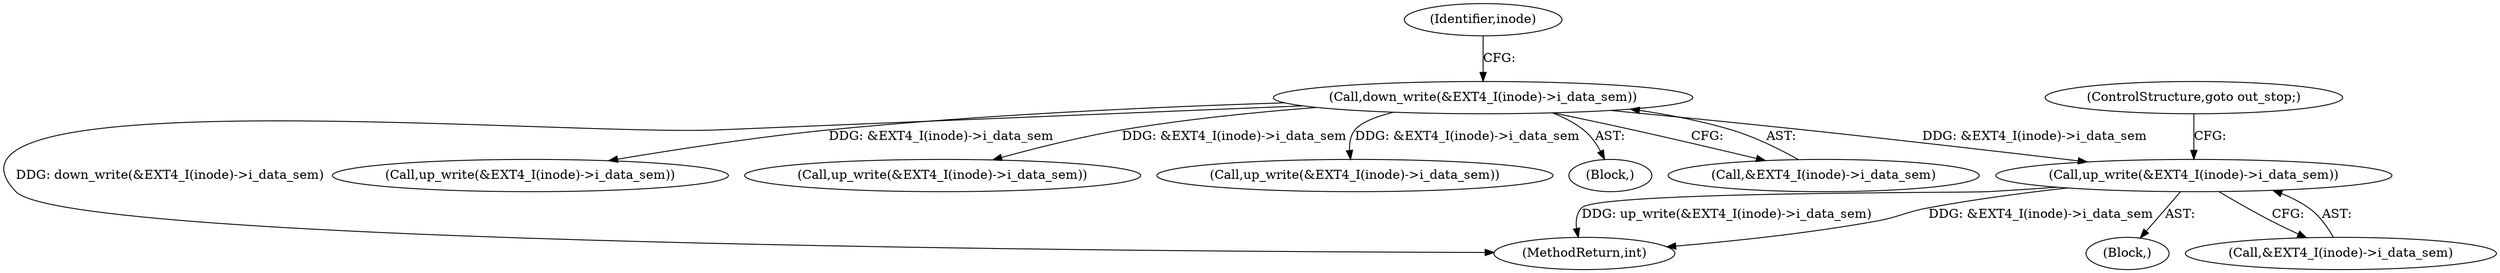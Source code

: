 digraph "0_linux_ea3d7209ca01da209cda6f0dea8be9cc4b7a933b_0@API" {
"1000352" [label="(Call,up_write(&EXT4_I(inode)->i_data_sem))"];
"1000333" [label="(Call,down_write(&EXT4_I(inode)->i_data_sem))"];
"1000333" [label="(Call,down_write(&EXT4_I(inode)->i_data_sem))"];
"1000494" [label="(MethodReturn,int)"];
"1000425" [label="(Call,up_write(&EXT4_I(inode)->i_data_sem))"];
"1000351" [label="(Block,)"];
"1000463" [label="(Call,up_write(&EXT4_I(inode)->i_data_sem))"];
"1000443" [label="(Call,up_write(&EXT4_I(inode)->i_data_sem))"];
"1000118" [label="(Block,)"];
"1000352" [label="(Call,up_write(&EXT4_I(inode)->i_data_sem))"];
"1000353" [label="(Call,&EXT4_I(inode)->i_data_sem)"];
"1000340" [label="(Identifier,inode)"];
"1000334" [label="(Call,&EXT4_I(inode)->i_data_sem)"];
"1000358" [label="(ControlStructure,goto out_stop;)"];
"1000352" -> "1000351"  [label="AST: "];
"1000352" -> "1000353"  [label="CFG: "];
"1000353" -> "1000352"  [label="AST: "];
"1000358" -> "1000352"  [label="CFG: "];
"1000352" -> "1000494"  [label="DDG: &EXT4_I(inode)->i_data_sem"];
"1000352" -> "1000494"  [label="DDG: up_write(&EXT4_I(inode)->i_data_sem)"];
"1000333" -> "1000352"  [label="DDG: &EXT4_I(inode)->i_data_sem"];
"1000333" -> "1000118"  [label="AST: "];
"1000333" -> "1000334"  [label="CFG: "];
"1000334" -> "1000333"  [label="AST: "];
"1000340" -> "1000333"  [label="CFG: "];
"1000333" -> "1000494"  [label="DDG: down_write(&EXT4_I(inode)->i_data_sem)"];
"1000333" -> "1000425"  [label="DDG: &EXT4_I(inode)->i_data_sem"];
"1000333" -> "1000443"  [label="DDG: &EXT4_I(inode)->i_data_sem"];
"1000333" -> "1000463"  [label="DDG: &EXT4_I(inode)->i_data_sem"];
}
